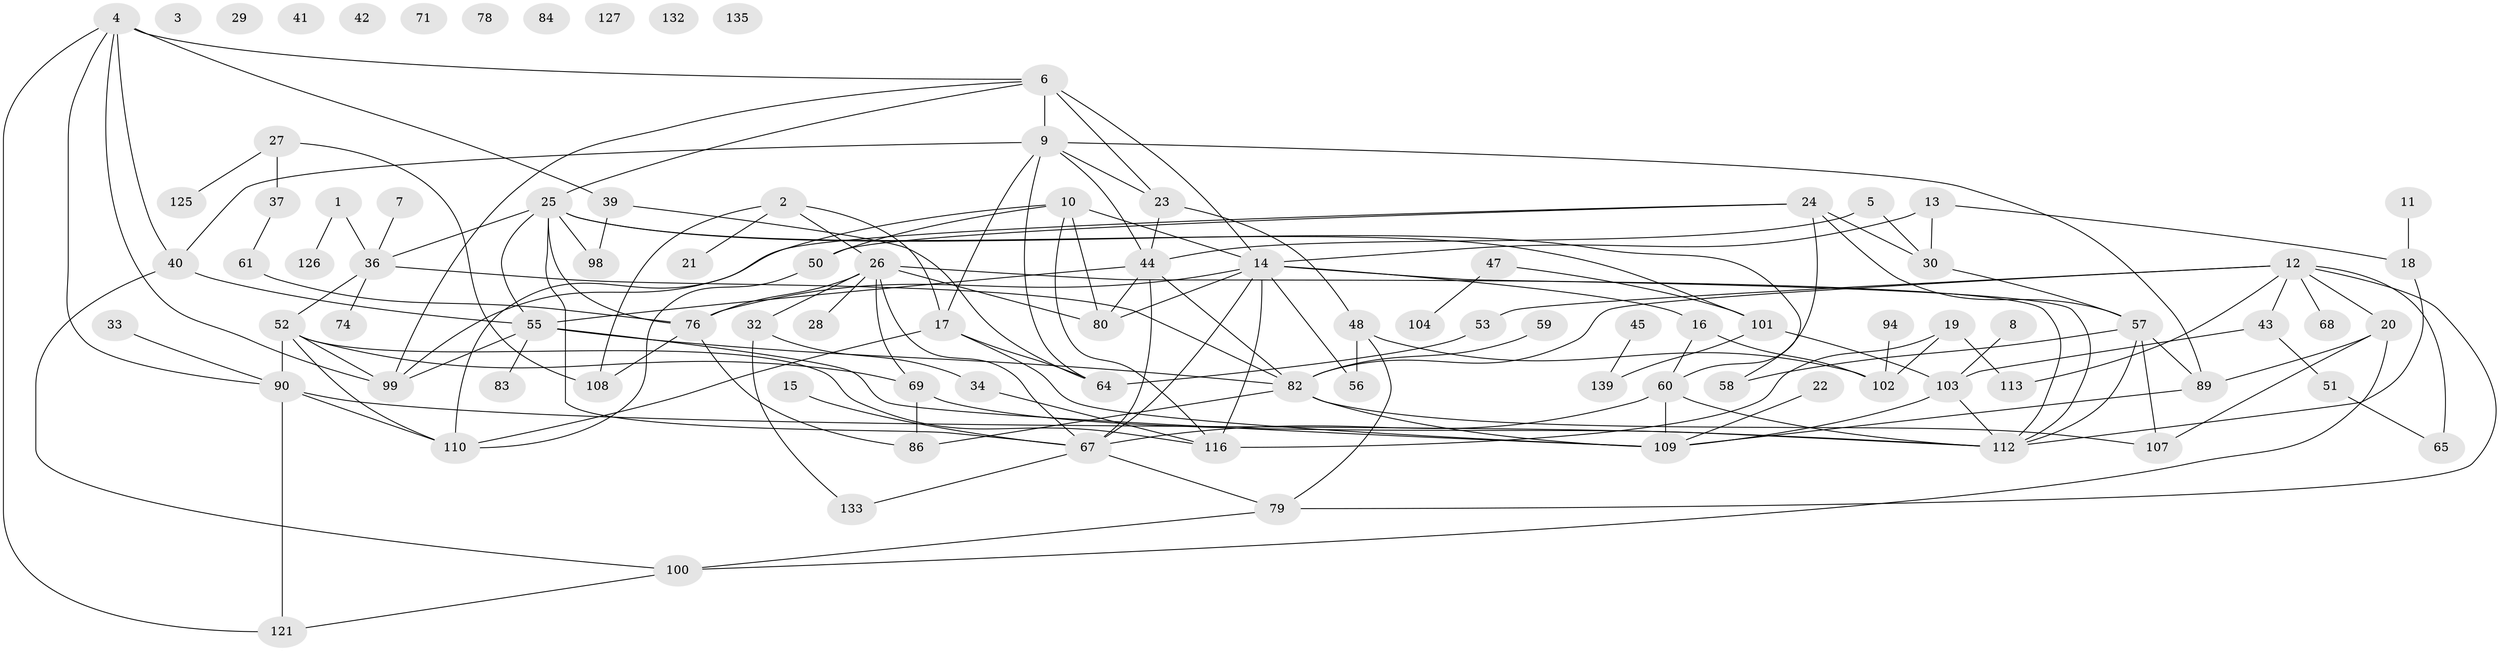 // Generated by graph-tools (version 1.1) at 2025/23/03/03/25 07:23:24]
// undirected, 95 vertices, 155 edges
graph export_dot {
graph [start="1"]
  node [color=gray90,style=filled];
  1;
  2 [super="+63"];
  3;
  4 [super="+81"];
  5;
  6 [super="+123"];
  7 [super="+122"];
  8 [super="+105"];
  9 [super="+97"];
  10 [super="+31"];
  11;
  12 [super="+106"];
  13;
  14 [super="+72"];
  15;
  16 [super="+70"];
  17 [super="+46"];
  18;
  19;
  20 [super="+96"];
  21;
  22;
  23 [super="+88"];
  24 [super="+49"];
  25 [super="+77"];
  26 [super="+35"];
  27 [super="+38"];
  28;
  29;
  30;
  32 [super="+62"];
  33;
  34;
  36 [super="+130"];
  37;
  39;
  40 [super="+93"];
  41;
  42;
  43;
  44 [super="+73"];
  45;
  47;
  48;
  50 [super="+87"];
  51;
  52 [super="+136"];
  53 [super="+54"];
  55 [super="+75"];
  56;
  57 [super="+66"];
  58 [super="+85"];
  59;
  60 [super="+111"];
  61 [super="+91"];
  64 [super="+128"];
  65;
  67 [super="+137"];
  68;
  69;
  71;
  74 [super="+138"];
  76 [super="+118"];
  78;
  79;
  80 [super="+114"];
  82 [super="+134"];
  83;
  84;
  86;
  89 [super="+95"];
  90 [super="+92"];
  94;
  98;
  99 [super="+131"];
  100;
  101;
  102 [super="+119"];
  103 [super="+124"];
  104;
  107;
  108;
  109 [super="+120"];
  110 [super="+115"];
  112 [super="+129"];
  113;
  116 [super="+117"];
  121;
  125;
  126;
  127;
  132;
  133;
  135;
  139;
  1 -- 36;
  1 -- 126;
  2 -- 108;
  2 -- 26;
  2 -- 21;
  2 -- 17;
  4 -- 6;
  4 -- 99;
  4 -- 39;
  4 -- 40;
  4 -- 121;
  4 -- 90;
  5 -- 30;
  5 -- 44;
  6 -- 25;
  6 -- 9;
  6 -- 14;
  6 -- 23 [weight=2];
  6 -- 99;
  7 -- 36;
  8 -- 103;
  9 -- 17;
  9 -- 64;
  9 -- 23;
  9 -- 44;
  9 -- 40;
  9 -- 89;
  10 -- 110;
  10 -- 80 [weight=2];
  10 -- 50;
  10 -- 14;
  10 -- 116;
  11 -- 18;
  12 -- 20;
  12 -- 43;
  12 -- 65;
  12 -- 82;
  12 -- 113;
  12 -- 68;
  12 -- 53;
  12 -- 79;
  13 -- 18;
  13 -- 30;
  13 -- 14;
  14 -- 56;
  14 -- 116;
  14 -- 112;
  14 -- 80;
  14 -- 67;
  14 -- 76;
  14 -- 16;
  15 -- 67;
  16 -- 60;
  16 -- 102;
  17 -- 110;
  17 -- 64;
  17 -- 109;
  18 -- 112;
  19 -- 102;
  19 -- 113;
  19 -- 116;
  20 -- 100;
  20 -- 89 [weight=2];
  20 -- 107;
  22 -- 109;
  23 -- 48;
  23 -- 44;
  24 -- 57;
  24 -- 99;
  24 -- 50;
  24 -- 30;
  24 -- 60;
  25 -- 76;
  25 -- 98;
  25 -- 101;
  25 -- 58;
  25 -- 36;
  25 -- 67;
  25 -- 55;
  26 -- 28;
  26 -- 32;
  26 -- 69;
  26 -- 80;
  26 -- 112;
  26 -- 76;
  26 -- 67;
  27 -- 37;
  27 -- 108;
  27 -- 125;
  30 -- 57;
  32 -- 34;
  32 -- 133;
  33 -- 90;
  34 -- 116;
  36 -- 82;
  36 -- 52;
  36 -- 74;
  37 -- 61;
  39 -- 98;
  39 -- 64;
  40 -- 100;
  40 -- 55;
  43 -- 51;
  43 -- 103;
  44 -- 80;
  44 -- 82;
  44 -- 67;
  44 -- 55;
  45 -- 139;
  47 -- 101;
  47 -- 104;
  48 -- 56;
  48 -- 79;
  48 -- 102;
  50 -- 110;
  51 -- 65;
  52 -- 69;
  52 -- 99;
  52 -- 116;
  52 -- 110;
  52 -- 90;
  53 -- 64;
  55 -- 109;
  55 -- 82;
  55 -- 83;
  55 -- 99;
  57 -- 112;
  57 -- 58;
  57 -- 107;
  57 -- 89;
  59 -- 82;
  60 -- 109;
  60 -- 67;
  60 -- 112;
  61 -- 76;
  67 -- 79;
  67 -- 133;
  69 -- 86;
  69 -- 112;
  76 -- 86;
  76 -- 108 [weight=2];
  79 -- 100;
  82 -- 86;
  82 -- 107;
  82 -- 109;
  89 -- 109;
  90 -- 112;
  90 -- 121;
  90 -- 110;
  94 -- 102;
  100 -- 121;
  101 -- 103;
  101 -- 139;
  103 -- 112;
  103 -- 109;
}
